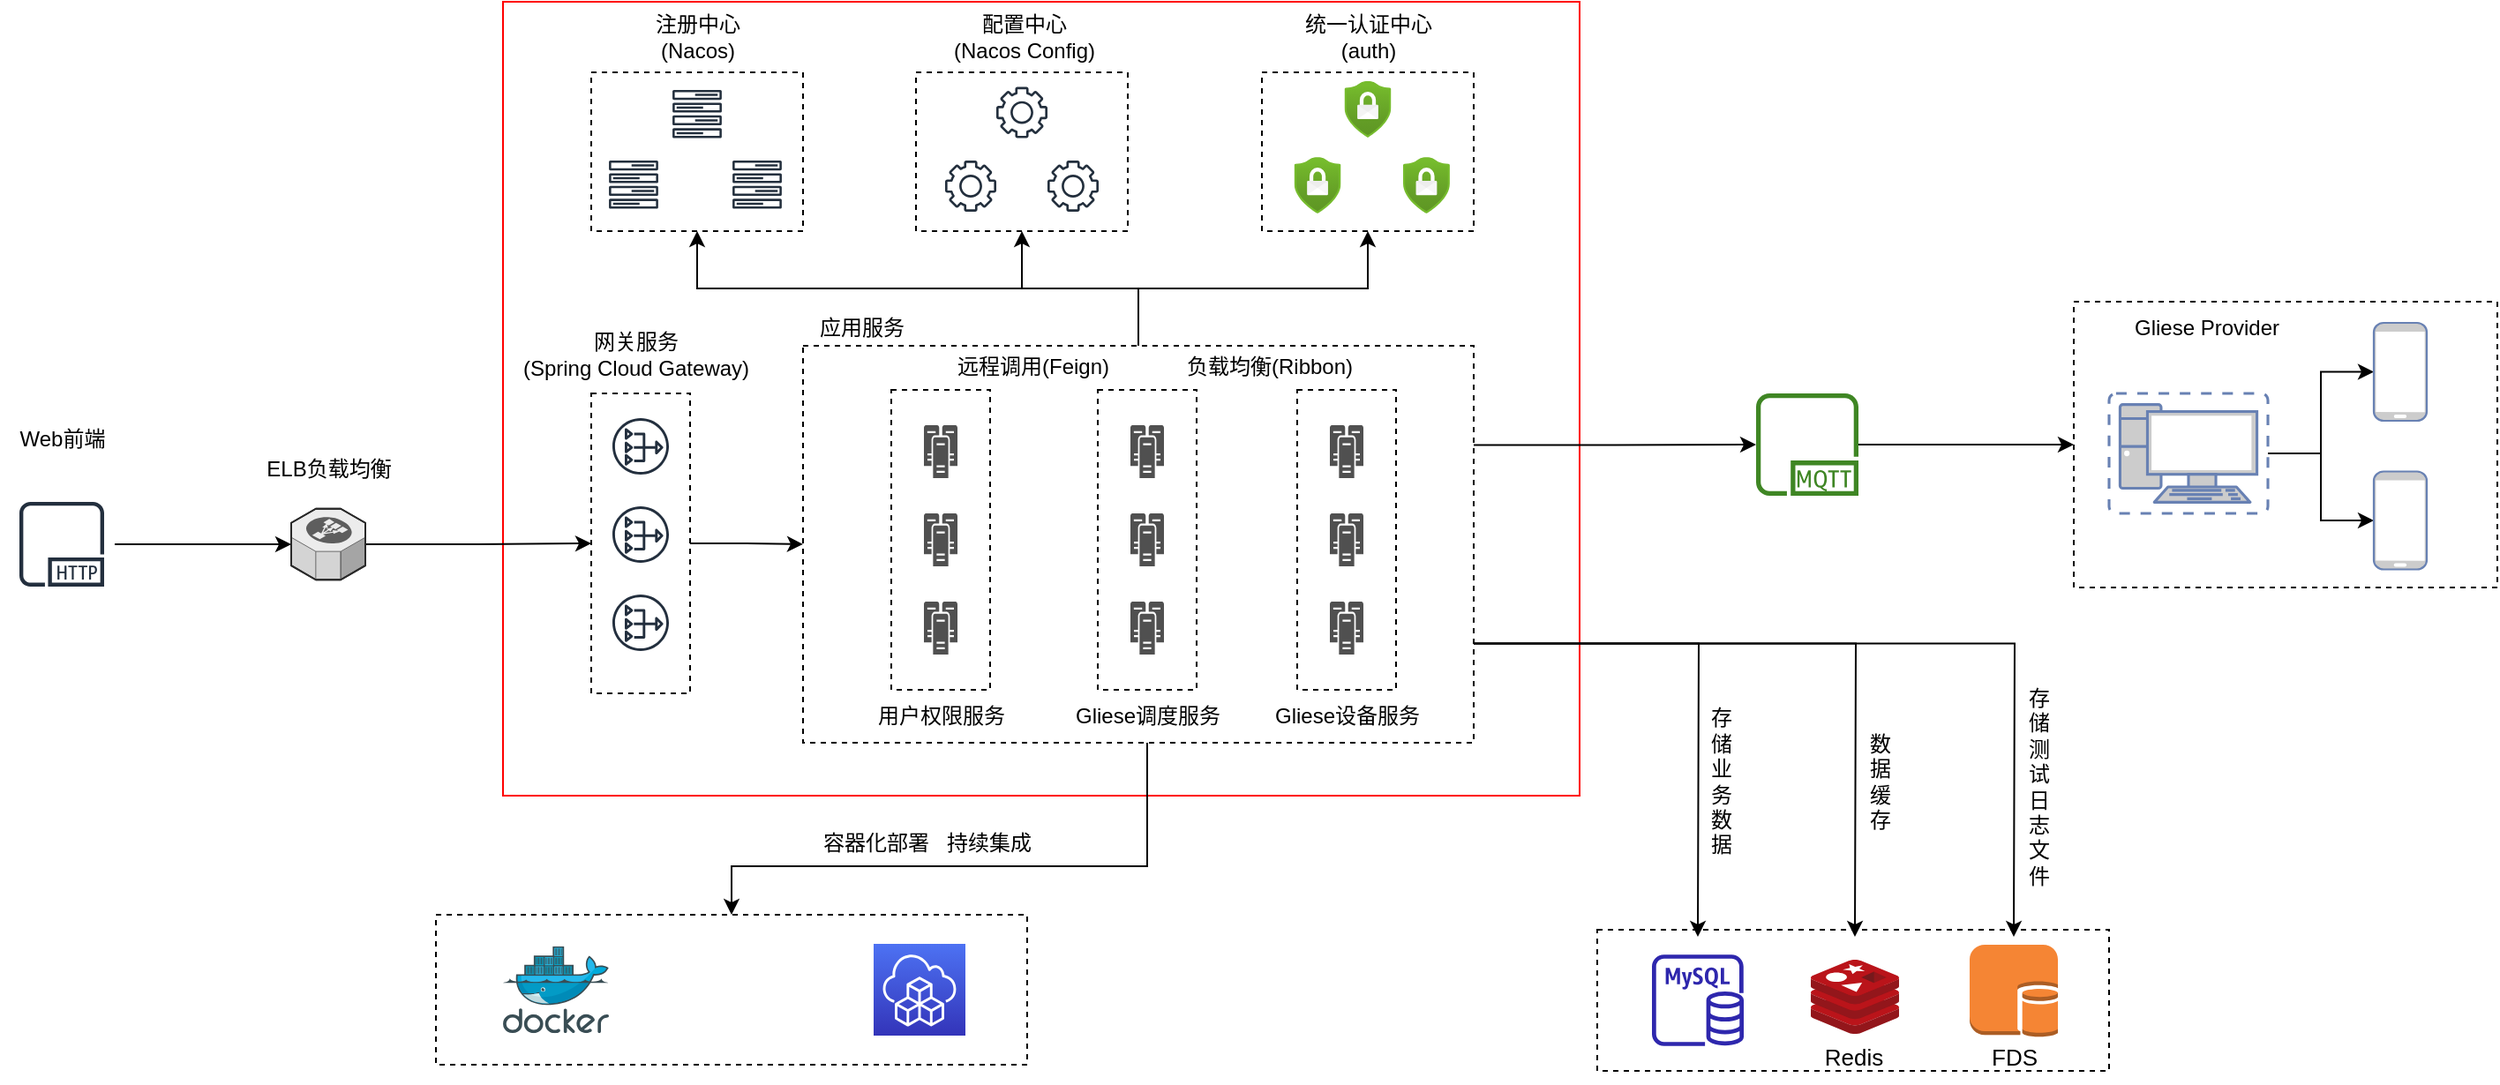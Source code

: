 <mxfile version="21.5.0" type="github">
  <diagram name="第 1 页" id="ApSRlv2NEaLqhRoTZmpI">
    <mxGraphModel dx="2260" dy="833" grid="1" gridSize="10" guides="1" tooltips="1" connect="1" arrows="1" fold="1" page="1" pageScale="1" pageWidth="827" pageHeight="1169" math="0" shadow="0">
      <root>
        <mxCell id="0" />
        <mxCell id="1" parent="0" />
        <mxCell id="MoBLjA9N_E7qoeCu4c8N-74" value="" style="rounded=0;whiteSpace=wrap;html=1;dashed=1;" vertex="1" parent="1">
          <mxGeometry x="142" y="957.5" width="335" height="85" as="geometry" />
        </mxCell>
        <mxCell id="ldGGTnW7YCRGI4fySrR4-1" value="" style="rounded=0;whiteSpace=wrap;html=1;strokeColor=#FF0000;" parent="1" vertex="1">
          <mxGeometry x="180" y="440" width="610" height="450" as="geometry" />
        </mxCell>
        <mxCell id="ldGGTnW7YCRGI4fySrR4-10" value="" style="group" parent="1" vertex="1" connectable="0">
          <mxGeometry x="414" y="480" width="120" height="90" as="geometry" />
        </mxCell>
        <mxCell id="ldGGTnW7YCRGI4fySrR4-6" value="" style="rounded=0;whiteSpace=wrap;html=1;dashed=1;" parent="ldGGTnW7YCRGI4fySrR4-10" vertex="1">
          <mxGeometry width="120" height="90" as="geometry" />
        </mxCell>
        <mxCell id="ldGGTnW7YCRGI4fySrR4-7" value="" style="sketch=0;outlineConnect=0;fontColor=#232F3E;gradientColor=none;fillColor=#232F3D;strokeColor=none;dashed=0;verticalLabelPosition=bottom;verticalAlign=top;align=center;html=1;fontSize=12;fontStyle=0;aspect=fixed;pointerEvents=1;shape=mxgraph.aws4.gear;" parent="ldGGTnW7YCRGI4fySrR4-10" vertex="1">
          <mxGeometry x="45.5" y="8.28" width="29" height="29" as="geometry" />
        </mxCell>
        <mxCell id="ldGGTnW7YCRGI4fySrR4-8" value="" style="sketch=0;outlineConnect=0;fontColor=#232F3E;gradientColor=none;fillColor=#232F3D;strokeColor=none;dashed=0;verticalLabelPosition=bottom;verticalAlign=top;align=center;html=1;fontSize=12;fontStyle=0;aspect=fixed;pointerEvents=1;shape=mxgraph.aws4.gear;" parent="ldGGTnW7YCRGI4fySrR4-10" vertex="1">
          <mxGeometry x="16.5" y="50" width="29" height="29" as="geometry" />
        </mxCell>
        <mxCell id="ldGGTnW7YCRGI4fySrR4-9" value="" style="sketch=0;outlineConnect=0;fontColor=#232F3E;gradientColor=none;fillColor=#232F3D;strokeColor=none;dashed=0;verticalLabelPosition=bottom;verticalAlign=top;align=center;html=1;fontSize=12;fontStyle=0;aspect=fixed;pointerEvents=1;shape=mxgraph.aws4.gear;" parent="ldGGTnW7YCRGI4fySrR4-10" vertex="1">
          <mxGeometry x="74.5" y="50" width="29" height="29" as="geometry" />
        </mxCell>
        <mxCell id="ldGGTnW7YCRGI4fySrR4-11" value="" style="group" parent="1" vertex="1" connectable="0">
          <mxGeometry x="230" y="480" width="120" height="90" as="geometry" />
        </mxCell>
        <mxCell id="ldGGTnW7YCRGI4fySrR4-2" value="" style="rounded=0;whiteSpace=wrap;html=1;dashed=1;" parent="ldGGTnW7YCRGI4fySrR4-11" vertex="1">
          <mxGeometry width="120" height="90" as="geometry" />
        </mxCell>
        <mxCell id="ldGGTnW7YCRGI4fySrR4-3" value="" style="sketch=0;outlineConnect=0;fontColor=#232F3E;gradientColor=none;fillColor=#232F3D;strokeColor=none;dashed=0;verticalLabelPosition=bottom;verticalAlign=top;align=center;html=1;fontSize=12;fontStyle=0;aspect=fixed;pointerEvents=1;shape=mxgraph.aws4.forums;" parent="ldGGTnW7YCRGI4fySrR4-11" vertex="1">
          <mxGeometry x="46" y="10" width="28" height="27.28" as="geometry" />
        </mxCell>
        <mxCell id="ldGGTnW7YCRGI4fySrR4-4" value="" style="sketch=0;outlineConnect=0;fontColor=#232F3E;gradientColor=none;fillColor=#232F3D;strokeColor=none;dashed=0;verticalLabelPosition=bottom;verticalAlign=top;align=center;html=1;fontSize=12;fontStyle=0;aspect=fixed;pointerEvents=1;shape=mxgraph.aws4.forums;" parent="ldGGTnW7YCRGI4fySrR4-11" vertex="1">
          <mxGeometry x="10" y="50" width="28" height="27.28" as="geometry" />
        </mxCell>
        <mxCell id="ldGGTnW7YCRGI4fySrR4-5" value="" style="sketch=0;outlineConnect=0;fontColor=#232F3E;gradientColor=none;fillColor=#232F3D;strokeColor=none;dashed=0;verticalLabelPosition=bottom;verticalAlign=top;align=center;html=1;fontSize=12;fontStyle=0;aspect=fixed;pointerEvents=1;shape=mxgraph.aws4.forums;" parent="ldGGTnW7YCRGI4fySrR4-11" vertex="1">
          <mxGeometry x="80" y="50" width="28" height="27.28" as="geometry" />
        </mxCell>
        <mxCell id="ldGGTnW7YCRGI4fySrR4-16" value="" style="group" parent="1" vertex="1" connectable="0">
          <mxGeometry x="230" y="662" width="56" height="170" as="geometry" />
        </mxCell>
        <mxCell id="ldGGTnW7YCRGI4fySrR4-12" value="" style="rounded=0;whiteSpace=wrap;html=1;dashed=1;" parent="ldGGTnW7YCRGI4fySrR4-16" vertex="1">
          <mxGeometry width="56" height="170" as="geometry" />
        </mxCell>
        <mxCell id="ldGGTnW7YCRGI4fySrR4-13" value="" style="sketch=0;outlineConnect=0;fontColor=#232F3E;gradientColor=none;strokeColor=#232F3E;fillColor=#ffffff;dashed=0;verticalLabelPosition=bottom;verticalAlign=top;align=center;html=1;fontSize=12;fontStyle=0;aspect=fixed;shape=mxgraph.aws4.resourceIcon;resIcon=mxgraph.aws4.nat_gateway;" parent="ldGGTnW7YCRGI4fySrR4-16" vertex="1">
          <mxGeometry x="8" y="10" width="40" height="40" as="geometry" />
        </mxCell>
        <mxCell id="ldGGTnW7YCRGI4fySrR4-14" value="" style="sketch=0;outlineConnect=0;fontColor=#232F3E;gradientColor=none;strokeColor=#232F3E;fillColor=#ffffff;dashed=0;verticalLabelPosition=bottom;verticalAlign=top;align=center;html=1;fontSize=12;fontStyle=0;aspect=fixed;shape=mxgraph.aws4.resourceIcon;resIcon=mxgraph.aws4.nat_gateway;" parent="ldGGTnW7YCRGI4fySrR4-16" vertex="1">
          <mxGeometry x="8" y="60" width="40" height="40" as="geometry" />
        </mxCell>
        <mxCell id="ldGGTnW7YCRGI4fySrR4-15" value="" style="sketch=0;outlineConnect=0;fontColor=#232F3E;gradientColor=none;strokeColor=#232F3E;fillColor=#ffffff;dashed=0;verticalLabelPosition=bottom;verticalAlign=top;align=center;html=1;fontSize=12;fontStyle=0;aspect=fixed;shape=mxgraph.aws4.resourceIcon;resIcon=mxgraph.aws4.nat_gateway;" parent="ldGGTnW7YCRGI4fySrR4-16" vertex="1">
          <mxGeometry x="8" y="110" width="40" height="40" as="geometry" />
        </mxCell>
        <mxCell id="MoBLjA9N_E7qoeCu4c8N-61" style="edgeStyle=orthogonalEdgeStyle;rounded=0;orthogonalLoop=1;jettySize=auto;html=1;exitX=1;exitY=0.25;exitDx=0;exitDy=0;" edge="1" parent="1" source="ldGGTnW7YCRGI4fySrR4-17" target="MoBLjA9N_E7qoeCu4c8N-51">
          <mxGeometry relative="1" as="geometry" />
        </mxCell>
        <mxCell id="MoBLjA9N_E7qoeCu4c8N-70" style="edgeStyle=orthogonalEdgeStyle;rounded=0;orthogonalLoop=1;jettySize=auto;html=1;exitX=0.5;exitY=0;exitDx=0;exitDy=0;entryX=0.5;entryY=1;entryDx=0;entryDy=0;" edge="1" parent="1" source="ldGGTnW7YCRGI4fySrR4-17" target="ldGGTnW7YCRGI4fySrR4-2">
          <mxGeometry relative="1" as="geometry" />
        </mxCell>
        <mxCell id="MoBLjA9N_E7qoeCu4c8N-71" style="edgeStyle=orthogonalEdgeStyle;rounded=0;orthogonalLoop=1;jettySize=auto;html=1;exitX=0.5;exitY=0;exitDx=0;exitDy=0;entryX=0.5;entryY=1;entryDx=0;entryDy=0;" edge="1" parent="1" source="ldGGTnW7YCRGI4fySrR4-17" target="ldGGTnW7YCRGI4fySrR4-6">
          <mxGeometry relative="1" as="geometry" />
        </mxCell>
        <mxCell id="MoBLjA9N_E7qoeCu4c8N-72" style="edgeStyle=orthogonalEdgeStyle;rounded=0;orthogonalLoop=1;jettySize=auto;html=1;exitX=0.5;exitY=0;exitDx=0;exitDy=0;entryX=0.5;entryY=1;entryDx=0;entryDy=0;" edge="1" parent="1" source="ldGGTnW7YCRGI4fySrR4-17" target="MoBLjA9N_E7qoeCu4c8N-2">
          <mxGeometry relative="1" as="geometry" />
        </mxCell>
        <mxCell id="ldGGTnW7YCRGI4fySrR4-17" value="" style="rounded=0;whiteSpace=wrap;html=1;dashed=1;" parent="1" vertex="1">
          <mxGeometry x="350" y="635" width="380" height="225" as="geometry" />
        </mxCell>
        <mxCell id="ldGGTnW7YCRGI4fySrR4-22" value="" style="group" parent="1" vertex="1" connectable="0">
          <mxGeometry x="400" y="660" width="56" height="170" as="geometry" />
        </mxCell>
        <mxCell id="ldGGTnW7YCRGI4fySrR4-18" value="" style="rounded=0;whiteSpace=wrap;html=1;dashed=1;" parent="ldGGTnW7YCRGI4fySrR4-22" vertex="1">
          <mxGeometry width="56" height="170" as="geometry" />
        </mxCell>
        <mxCell id="ldGGTnW7YCRGI4fySrR4-19" value="" style="sketch=0;pointerEvents=1;shadow=0;dashed=0;html=1;strokeColor=none;fillColor=#505050;labelPosition=center;verticalLabelPosition=bottom;verticalAlign=top;outlineConnect=0;align=center;shape=mxgraph.office.servers.cluster_server;" parent="ldGGTnW7YCRGI4fySrR4-22" vertex="1">
          <mxGeometry x="18.5" y="20" width="19" height="30" as="geometry" />
        </mxCell>
        <mxCell id="ldGGTnW7YCRGI4fySrR4-20" value="" style="sketch=0;pointerEvents=1;shadow=0;dashed=0;html=1;strokeColor=none;fillColor=#505050;labelPosition=center;verticalLabelPosition=bottom;verticalAlign=top;outlineConnect=0;align=center;shape=mxgraph.office.servers.cluster_server;" parent="ldGGTnW7YCRGI4fySrR4-22" vertex="1">
          <mxGeometry x="18.5" y="70" width="19" height="30" as="geometry" />
        </mxCell>
        <mxCell id="ldGGTnW7YCRGI4fySrR4-21" value="" style="sketch=0;pointerEvents=1;shadow=0;dashed=0;html=1;strokeColor=none;fillColor=#505050;labelPosition=center;verticalLabelPosition=bottom;verticalAlign=top;outlineConnect=0;align=center;shape=mxgraph.office.servers.cluster_server;" parent="ldGGTnW7YCRGI4fySrR4-22" vertex="1">
          <mxGeometry x="18.5" y="120" width="19" height="30" as="geometry" />
        </mxCell>
        <mxCell id="ldGGTnW7YCRGI4fySrR4-23" value="" style="group" parent="1" vertex="1" connectable="0">
          <mxGeometry x="517" y="660" width="56" height="170" as="geometry" />
        </mxCell>
        <mxCell id="ldGGTnW7YCRGI4fySrR4-24" value="" style="rounded=0;whiteSpace=wrap;html=1;dashed=1;" parent="ldGGTnW7YCRGI4fySrR4-23" vertex="1">
          <mxGeometry width="56" height="170" as="geometry" />
        </mxCell>
        <mxCell id="ldGGTnW7YCRGI4fySrR4-25" value="" style="sketch=0;pointerEvents=1;shadow=0;dashed=0;html=1;strokeColor=none;fillColor=#505050;labelPosition=center;verticalLabelPosition=bottom;verticalAlign=top;outlineConnect=0;align=center;shape=mxgraph.office.servers.cluster_server;" parent="ldGGTnW7YCRGI4fySrR4-23" vertex="1">
          <mxGeometry x="18.5" y="20" width="19" height="30" as="geometry" />
        </mxCell>
        <mxCell id="ldGGTnW7YCRGI4fySrR4-26" value="" style="sketch=0;pointerEvents=1;shadow=0;dashed=0;html=1;strokeColor=none;fillColor=#505050;labelPosition=center;verticalLabelPosition=bottom;verticalAlign=top;outlineConnect=0;align=center;shape=mxgraph.office.servers.cluster_server;" parent="ldGGTnW7YCRGI4fySrR4-23" vertex="1">
          <mxGeometry x="18.5" y="70" width="19" height="30" as="geometry" />
        </mxCell>
        <mxCell id="ldGGTnW7YCRGI4fySrR4-27" value="" style="sketch=0;pointerEvents=1;shadow=0;dashed=0;html=1;strokeColor=none;fillColor=#505050;labelPosition=center;verticalLabelPosition=bottom;verticalAlign=top;outlineConnect=0;align=center;shape=mxgraph.office.servers.cluster_server;" parent="ldGGTnW7YCRGI4fySrR4-23" vertex="1">
          <mxGeometry x="18.5" y="120" width="19" height="30" as="geometry" />
        </mxCell>
        <mxCell id="MoBLjA9N_E7qoeCu4c8N-44" style="edgeStyle=orthogonalEdgeStyle;rounded=0;orthogonalLoop=1;jettySize=auto;html=1;entryX=0;entryY=0.5;entryDx=0;entryDy=0;" edge="1" parent="1" source="ldGGTnW7YCRGI4fySrR4-28" target="ldGGTnW7YCRGI4fySrR4-12">
          <mxGeometry relative="1" as="geometry" />
        </mxCell>
        <mxCell id="ldGGTnW7YCRGI4fySrR4-28" value="" style="verticalLabelPosition=bottom;html=1;verticalAlign=top;strokeWidth=1;align=center;outlineConnect=0;dashed=0;outlineConnect=0;shape=mxgraph.aws3d.elasticLoadBalancing;fillColor=#ECECEC;strokeColor=#5E5E5E;aspect=fixed;" parent="1" vertex="1">
          <mxGeometry x="60" y="727.37" width="42" height="40.25" as="geometry" />
        </mxCell>
        <mxCell id="MoBLjA9N_E7qoeCu4c8N-12" value="" style="group" vertex="1" connectable="0" parent="1">
          <mxGeometry x="610" y="480" width="120" height="90" as="geometry" />
        </mxCell>
        <mxCell id="MoBLjA9N_E7qoeCu4c8N-2" value="" style="rounded=0;whiteSpace=wrap;html=1;dashed=1;container=0;" vertex="1" parent="MoBLjA9N_E7qoeCu4c8N-12">
          <mxGeometry width="120" height="90" as="geometry" />
        </mxCell>
        <mxCell id="MoBLjA9N_E7qoeCu4c8N-9" value="" style="image;aspect=fixed;html=1;points=[];align=center;fontSize=12;image=img/lib/azure2/security/Security_Center.svg;" vertex="1" parent="MoBLjA9N_E7qoeCu4c8N-12">
          <mxGeometry x="46.76" y="4.86" width="26.47" height="32.14" as="geometry" />
        </mxCell>
        <mxCell id="MoBLjA9N_E7qoeCu4c8N-10" value="" style="image;aspect=fixed;html=1;points=[];align=center;fontSize=12;image=img/lib/azure2/security/Security_Center.svg;" vertex="1" parent="MoBLjA9N_E7qoeCu4c8N-12">
          <mxGeometry x="18.29" y="47.93" width="26.47" height="32.14" as="geometry" />
        </mxCell>
        <mxCell id="MoBLjA9N_E7qoeCu4c8N-11" value="" style="image;aspect=fixed;html=1;points=[];align=center;fontSize=12;image=img/lib/azure2/security/Security_Center.svg;" vertex="1" parent="MoBLjA9N_E7qoeCu4c8N-12">
          <mxGeometry x="80" y="47.93" width="26.47" height="32.14" as="geometry" />
        </mxCell>
        <mxCell id="MoBLjA9N_E7qoeCu4c8N-13" value="" style="group" vertex="1" connectable="0" parent="1">
          <mxGeometry x="630" y="660" width="56" height="170" as="geometry" />
        </mxCell>
        <mxCell id="MoBLjA9N_E7qoeCu4c8N-14" value="" style="rounded=0;whiteSpace=wrap;html=1;dashed=1;" vertex="1" parent="MoBLjA9N_E7qoeCu4c8N-13">
          <mxGeometry width="56" height="170" as="geometry" />
        </mxCell>
        <mxCell id="MoBLjA9N_E7qoeCu4c8N-15" value="" style="sketch=0;pointerEvents=1;shadow=0;dashed=0;html=1;strokeColor=none;fillColor=#505050;labelPosition=center;verticalLabelPosition=bottom;verticalAlign=top;outlineConnect=0;align=center;shape=mxgraph.office.servers.cluster_server;" vertex="1" parent="MoBLjA9N_E7qoeCu4c8N-13">
          <mxGeometry x="18.5" y="20" width="19" height="30" as="geometry" />
        </mxCell>
        <mxCell id="MoBLjA9N_E7qoeCu4c8N-16" value="" style="sketch=0;pointerEvents=1;shadow=0;dashed=0;html=1;strokeColor=none;fillColor=#505050;labelPosition=center;verticalLabelPosition=bottom;verticalAlign=top;outlineConnect=0;align=center;shape=mxgraph.office.servers.cluster_server;" vertex="1" parent="MoBLjA9N_E7qoeCu4c8N-13">
          <mxGeometry x="18.5" y="70" width="19" height="30" as="geometry" />
        </mxCell>
        <mxCell id="MoBLjA9N_E7qoeCu4c8N-17" value="" style="sketch=0;pointerEvents=1;shadow=0;dashed=0;html=1;strokeColor=none;fillColor=#505050;labelPosition=center;verticalLabelPosition=bottom;verticalAlign=top;outlineConnect=0;align=center;shape=mxgraph.office.servers.cluster_server;" vertex="1" parent="MoBLjA9N_E7qoeCu4c8N-13">
          <mxGeometry x="18.5" y="120" width="19" height="30" as="geometry" />
        </mxCell>
        <mxCell id="MoBLjA9N_E7qoeCu4c8N-20" value="" style="image;sketch=0;aspect=fixed;html=1;points=[];align=center;fontSize=12;image=img/lib/mscae/Docker.svg;" vertex="1" parent="1">
          <mxGeometry x="180" y="975.4" width="60" height="49.2" as="geometry" />
        </mxCell>
        <mxCell id="MoBLjA9N_E7qoeCu4c8N-29" value="" style="shape=image;html=1;verticalAlign=top;verticalLabelPosition=bottom;labelBackgroundColor=#ffffff;imageAspect=0;aspect=fixed;image=https://cdn4.iconfinder.com/data/icons/socialcones/508/Gitlab-128.png" vertex="1" parent="1">
          <mxGeometry x="280" y="966" width="68" height="68" as="geometry" />
        </mxCell>
        <mxCell id="MoBLjA9N_E7qoeCu4c8N-32" value="" style="group" vertex="1" connectable="0" parent="1">
          <mxGeometry x="800" y="966" width="290" height="87" as="geometry" />
        </mxCell>
        <mxCell id="MoBLjA9N_E7qoeCu4c8N-22" value="" style="rounded=0;whiteSpace=wrap;html=1;dashed=1;" vertex="1" parent="MoBLjA9N_E7qoeCu4c8N-32">
          <mxGeometry width="290" height="80" as="geometry" />
        </mxCell>
        <mxCell id="MoBLjA9N_E7qoeCu4c8N-23" value="" style="image;sketch=0;aspect=fixed;html=1;points=[];align=center;fontSize=12;image=img/lib/mscae/Cache_Redis_Product.svg;" vertex="1" parent="MoBLjA9N_E7qoeCu4c8N-32">
          <mxGeometry x="121" y="17" width="50" height="42" as="geometry" />
        </mxCell>
        <mxCell id="MoBLjA9N_E7qoeCu4c8N-24" value="" style="sketch=0;outlineConnect=0;fontColor=#232F3E;gradientColor=none;fillColor=#2E27AD;strokeColor=none;dashed=0;verticalLabelPosition=bottom;verticalAlign=top;align=center;html=1;fontSize=12;fontStyle=0;aspect=fixed;pointerEvents=1;shape=mxgraph.aws4.rds_mysql_instance;" vertex="1" parent="MoBLjA9N_E7qoeCu4c8N-32">
          <mxGeometry x="31" y="14" width="52" height="52" as="geometry" />
        </mxCell>
        <mxCell id="MoBLjA9N_E7qoeCu4c8N-25" value="" style="outlineConnect=0;dashed=0;verticalLabelPosition=bottom;verticalAlign=top;align=center;html=1;shape=mxgraph.aws3.db_on_instance;fillColor=#F58534;gradientColor=none;" vertex="1" parent="MoBLjA9N_E7qoeCu4c8N-32">
          <mxGeometry x="211" y="8.5" width="50" height="52.5" as="geometry" />
        </mxCell>
        <mxCell id="MoBLjA9N_E7qoeCu4c8N-30" value="&lt;font style=&quot;font-size: 13px;&quot;&gt;FDS&lt;/font&gt;" style="text;html=1;align=center;verticalAlign=middle;resizable=0;points=[];autosize=1;strokeColor=none;fillColor=none;" vertex="1" parent="MoBLjA9N_E7qoeCu4c8N-32">
          <mxGeometry x="211" y="57" width="50" height="30" as="geometry" />
        </mxCell>
        <mxCell id="MoBLjA9N_E7qoeCu4c8N-31" value="&lt;font style=&quot;font-size: 13px;&quot;&gt;Redis&lt;/font&gt;" style="text;html=1;align=center;verticalAlign=middle;resizable=0;points=[];autosize=1;strokeColor=none;fillColor=none;" vertex="1" parent="MoBLjA9N_E7qoeCu4c8N-32">
          <mxGeometry x="115" y="57" width="60" height="30" as="geometry" />
        </mxCell>
        <mxCell id="MoBLjA9N_E7qoeCu4c8N-77" style="edgeStyle=orthogonalEdgeStyle;rounded=0;orthogonalLoop=1;jettySize=auto;html=1;entryX=0.5;entryY=0;entryDx=0;entryDy=0;" edge="1" parent="1" source="MoBLjA9N_E7qoeCu4c8N-33" target="MoBLjA9N_E7qoeCu4c8N-74">
          <mxGeometry relative="1" as="geometry">
            <Array as="points">
              <mxPoint x="545" y="930" />
              <mxPoint x="310" y="930" />
            </Array>
          </mxGeometry>
        </mxCell>
        <mxCell id="MoBLjA9N_E7qoeCu4c8N-33" value="Gliese调度服务" style="text;html=1;align=center;verticalAlign=middle;resizable=0;points=[];autosize=1;strokeColor=none;fillColor=none;" vertex="1" parent="1">
          <mxGeometry x="490" y="830" width="110" height="30" as="geometry" />
        </mxCell>
        <mxCell id="MoBLjA9N_E7qoeCu4c8N-34" value="Gliese设备服务" style="text;html=1;align=center;verticalAlign=middle;resizable=0;points=[];autosize=1;strokeColor=none;fillColor=none;" vertex="1" parent="1">
          <mxGeometry x="603" y="830" width="110" height="30" as="geometry" />
        </mxCell>
        <mxCell id="MoBLjA9N_E7qoeCu4c8N-35" value="用户权限服务" style="text;html=1;align=center;verticalAlign=middle;resizable=0;points=[];autosize=1;strokeColor=none;fillColor=none;" vertex="1" parent="1">
          <mxGeometry x="378" y="830" width="100" height="30" as="geometry" />
        </mxCell>
        <mxCell id="MoBLjA9N_E7qoeCu4c8N-36" value="统一认证中心&lt;br&gt;(auth)" style="text;html=1;align=center;verticalAlign=middle;resizable=0;points=[];autosize=1;strokeColor=none;fillColor=none;" vertex="1" parent="1">
          <mxGeometry x="620" y="440" width="100" height="40" as="geometry" />
        </mxCell>
        <mxCell id="MoBLjA9N_E7qoeCu4c8N-37" value="配置中心&lt;br&gt;(Nacos Config)" style="text;html=1;align=center;verticalAlign=middle;resizable=0;points=[];autosize=1;strokeColor=none;fillColor=none;" vertex="1" parent="1">
          <mxGeometry x="425" y="440" width="100" height="40" as="geometry" />
        </mxCell>
        <mxCell id="MoBLjA9N_E7qoeCu4c8N-38" value="注册中心&lt;br&gt;(Nacos)" style="text;html=1;align=center;verticalAlign=middle;resizable=0;points=[];autosize=1;strokeColor=none;fillColor=none;" vertex="1" parent="1">
          <mxGeometry x="255" y="440" width="70" height="40" as="geometry" />
        </mxCell>
        <mxCell id="MoBLjA9N_E7qoeCu4c8N-39" value="网关服务&lt;br&gt;(Spring Cloud Gateway)" style="text;html=1;align=center;verticalAlign=middle;resizable=0;points=[];autosize=1;strokeColor=none;fillColor=none;" vertex="1" parent="1">
          <mxGeometry x="180" y="620" width="150" height="40" as="geometry" />
        </mxCell>
        <mxCell id="MoBLjA9N_E7qoeCu4c8N-40" value="ELB负载均衡" style="text;html=1;align=center;verticalAlign=middle;resizable=0;points=[];autosize=1;strokeColor=none;fillColor=none;" vertex="1" parent="1">
          <mxGeometry x="36" y="690" width="90" height="30" as="geometry" />
        </mxCell>
        <mxCell id="MoBLjA9N_E7qoeCu4c8N-43" style="edgeStyle=orthogonalEdgeStyle;rounded=0;orthogonalLoop=1;jettySize=auto;html=1;" edge="1" parent="1" source="MoBLjA9N_E7qoeCu4c8N-41" target="ldGGTnW7YCRGI4fySrR4-28">
          <mxGeometry relative="1" as="geometry" />
        </mxCell>
        <mxCell id="MoBLjA9N_E7qoeCu4c8N-41" value="" style="sketch=0;outlineConnect=0;fontColor=#232F3E;gradientColor=none;strokeColor=#232F3E;fillColor=#ffffff;dashed=0;verticalLabelPosition=bottom;verticalAlign=top;align=center;html=1;fontSize=12;fontStyle=0;aspect=fixed;shape=mxgraph.aws4.resourceIcon;resIcon=mxgraph.aws4.http_protocol;" vertex="1" parent="1">
          <mxGeometry x="-100" y="717.49" width="60" height="60" as="geometry" />
        </mxCell>
        <mxCell id="MoBLjA9N_E7qoeCu4c8N-42" value="Web前端" style="text;html=1;align=center;verticalAlign=middle;resizable=0;points=[];autosize=1;strokeColor=none;fillColor=none;" vertex="1" parent="1">
          <mxGeometry x="-105" y="672.5" width="70" height="30" as="geometry" />
        </mxCell>
        <mxCell id="MoBLjA9N_E7qoeCu4c8N-45" style="edgeStyle=orthogonalEdgeStyle;rounded=0;orthogonalLoop=1;jettySize=auto;html=1;" edge="1" parent="1" source="ldGGTnW7YCRGI4fySrR4-12" target="ldGGTnW7YCRGI4fySrR4-17">
          <mxGeometry relative="1" as="geometry" />
        </mxCell>
        <mxCell id="MoBLjA9N_E7qoeCu4c8N-48" value="远程调用(Feign)" style="text;html=1;align=center;verticalAlign=middle;resizable=0;points=[];autosize=1;strokeColor=none;fillColor=none;" vertex="1" parent="1">
          <mxGeometry x="425" y="632" width="110" height="30" as="geometry" />
        </mxCell>
        <mxCell id="MoBLjA9N_E7qoeCu4c8N-49" value="负载均衡(Ribbon)" style="text;html=1;align=center;verticalAlign=middle;resizable=0;points=[];autosize=1;strokeColor=none;fillColor=none;" vertex="1" parent="1">
          <mxGeometry x="554" y="632" width="120" height="30" as="geometry" />
        </mxCell>
        <mxCell id="MoBLjA9N_E7qoeCu4c8N-67" style="edgeStyle=orthogonalEdgeStyle;rounded=0;orthogonalLoop=1;jettySize=auto;html=1;entryX=0;entryY=0.5;entryDx=0;entryDy=0;" edge="1" parent="1" source="MoBLjA9N_E7qoeCu4c8N-51" target="MoBLjA9N_E7qoeCu4c8N-62">
          <mxGeometry relative="1" as="geometry" />
        </mxCell>
        <mxCell id="MoBLjA9N_E7qoeCu4c8N-51" value="" style="sketch=0;outlineConnect=0;fontColor=#232F3E;gradientColor=none;fillColor=#3F8624;strokeColor=none;dashed=0;verticalLabelPosition=bottom;verticalAlign=top;align=center;html=1;fontSize=12;fontStyle=0;aspect=fixed;pointerEvents=1;shape=mxgraph.aws4.mqtt_protocol;" vertex="1" parent="1">
          <mxGeometry x="890" y="662" width="58" height="58" as="geometry" />
        </mxCell>
        <mxCell id="MoBLjA9N_E7qoeCu4c8N-54" style="edgeStyle=orthogonalEdgeStyle;rounded=0;orthogonalLoop=1;jettySize=auto;html=1;exitX=1;exitY=0.75;exitDx=0;exitDy=0;" edge="1" parent="1" source="ldGGTnW7YCRGI4fySrR4-17">
          <mxGeometry relative="1" as="geometry">
            <mxPoint x="857" y="970" as="targetPoint" />
          </mxGeometry>
        </mxCell>
        <mxCell id="MoBLjA9N_E7qoeCu4c8N-55" style="edgeStyle=orthogonalEdgeStyle;rounded=0;orthogonalLoop=1;jettySize=auto;html=1;exitX=1;exitY=0.75;exitDx=0;exitDy=0;" edge="1" parent="1" source="ldGGTnW7YCRGI4fySrR4-17">
          <mxGeometry relative="1" as="geometry">
            <mxPoint x="946" y="970" as="targetPoint" />
          </mxGeometry>
        </mxCell>
        <mxCell id="MoBLjA9N_E7qoeCu4c8N-56" style="edgeStyle=orthogonalEdgeStyle;rounded=0;orthogonalLoop=1;jettySize=auto;html=1;exitX=1;exitY=0.75;exitDx=0;exitDy=0;" edge="1" parent="1" source="ldGGTnW7YCRGI4fySrR4-17">
          <mxGeometry relative="1" as="geometry">
            <mxPoint x="1036" y="970" as="targetPoint" />
          </mxGeometry>
        </mxCell>
        <mxCell id="MoBLjA9N_E7qoeCu4c8N-58" value="存&lt;br&gt;储&lt;br&gt;业&lt;br&gt;务&lt;br&gt;数&lt;br&gt;据" style="text;html=1;align=center;verticalAlign=middle;resizable=0;points=[];autosize=1;strokeColor=none;fillColor=none;" vertex="1" parent="1">
          <mxGeometry x="850" y="832" width="40" height="100" as="geometry" />
        </mxCell>
        <mxCell id="MoBLjA9N_E7qoeCu4c8N-59" value="数&lt;br&gt;据&lt;br&gt;缓&lt;br&gt;存" style="text;html=1;align=center;verticalAlign=middle;resizable=0;points=[];autosize=1;strokeColor=none;fillColor=none;" vertex="1" parent="1">
          <mxGeometry x="940" y="847" width="40" height="70" as="geometry" />
        </mxCell>
        <mxCell id="MoBLjA9N_E7qoeCu4c8N-60" value="存&lt;br&gt;储&lt;br&gt;测&lt;br&gt;试&lt;br&gt;日&lt;br&gt;志&lt;br&gt;文&lt;br&gt;件" style="text;html=1;align=center;verticalAlign=middle;resizable=0;points=[];autosize=1;strokeColor=none;fillColor=none;" vertex="1" parent="1">
          <mxGeometry x="1030" y="820" width="40" height="130" as="geometry" />
        </mxCell>
        <mxCell id="MoBLjA9N_E7qoeCu4c8N-63" value="" style="sketch=0;points=[[0,0,0],[0.25,0,0],[0.5,0,0],[0.75,0,0],[1,0,0],[0,1,0],[0.25,1,0],[0.5,1,0],[0.75,1,0],[1,1,0],[0,0.25,0],[0,0.5,0],[0,0.75,0],[1,0.25,0],[1,0.5,0],[1,0.75,0]];outlineConnect=0;fontColor=#232F3E;gradientColor=#4D72F3;gradientDirection=north;fillColor=#3334B9;strokeColor=#ffffff;dashed=0;verticalLabelPosition=bottom;verticalAlign=top;align=center;html=1;fontSize=12;fontStyle=0;aspect=fixed;shape=mxgraph.aws4.resourceIcon;resIcon=mxgraph.aws4.cloud_development_kit;" vertex="1" parent="1">
          <mxGeometry x="390" y="974" width="52" height="52" as="geometry" />
        </mxCell>
        <mxCell id="MoBLjA9N_E7qoeCu4c8N-66" value="" style="group" vertex="1" connectable="0" parent="1">
          <mxGeometry x="1070" y="610" width="240" height="162" as="geometry" />
        </mxCell>
        <mxCell id="MoBLjA9N_E7qoeCu4c8N-62" value="" style="rounded=0;whiteSpace=wrap;html=1;dashed=1;" vertex="1" parent="MoBLjA9N_E7qoeCu4c8N-66">
          <mxGeometry width="240" height="162" as="geometry" />
        </mxCell>
        <mxCell id="MoBLjA9N_E7qoeCu4c8N-75" style="edgeStyle=orthogonalEdgeStyle;rounded=0;orthogonalLoop=1;jettySize=auto;html=1;exitX=1;exitY=0.5;exitDx=0;exitDy=0;exitPerimeter=0;" edge="1" parent="MoBLjA9N_E7qoeCu4c8N-66" source="MoBLjA9N_E7qoeCu4c8N-26" target="MoBLjA9N_E7qoeCu4c8N-64">
          <mxGeometry relative="1" as="geometry" />
        </mxCell>
        <mxCell id="MoBLjA9N_E7qoeCu4c8N-76" style="edgeStyle=orthogonalEdgeStyle;rounded=0;orthogonalLoop=1;jettySize=auto;html=1;exitX=1;exitY=0.5;exitDx=0;exitDy=0;exitPerimeter=0;entryX=0;entryY=0.5;entryDx=0;entryDy=0;entryPerimeter=0;" edge="1" parent="MoBLjA9N_E7qoeCu4c8N-66" source="MoBLjA9N_E7qoeCu4c8N-26" target="MoBLjA9N_E7qoeCu4c8N-27">
          <mxGeometry relative="1" as="geometry" />
        </mxCell>
        <mxCell id="MoBLjA9N_E7qoeCu4c8N-26" value="" style="fontColor=#0066CC;verticalAlign=top;verticalLabelPosition=bottom;labelPosition=center;align=center;html=1;outlineConnect=0;fillColor=#CCCCCC;strokeColor=#6881B3;gradientColor=none;gradientDirection=north;strokeWidth=2;shape=mxgraph.networks.virtual_pc;" vertex="1" parent="MoBLjA9N_E7qoeCu4c8N-66">
          <mxGeometry x="20" y="52" width="90" height="68" as="geometry" />
        </mxCell>
        <mxCell id="MoBLjA9N_E7qoeCu4c8N-27" value="" style="fontColor=#0066CC;verticalAlign=top;verticalLabelPosition=bottom;labelPosition=center;align=center;html=1;outlineConnect=0;fillColor=#CCCCCC;strokeColor=#6881B3;gradientColor=none;gradientDirection=north;strokeWidth=2;shape=mxgraph.networks.mobile;" vertex="1" parent="MoBLjA9N_E7qoeCu4c8N-66">
          <mxGeometry x="170" y="96.25" width="30" height="55.5" as="geometry" />
        </mxCell>
        <mxCell id="MoBLjA9N_E7qoeCu4c8N-64" value="" style="fontColor=#0066CC;verticalAlign=top;verticalLabelPosition=bottom;labelPosition=center;align=center;html=1;outlineConnect=0;fillColor=#CCCCCC;strokeColor=#6881B3;gradientColor=none;gradientDirection=north;strokeWidth=2;shape=mxgraph.networks.mobile;" vertex="1" parent="MoBLjA9N_E7qoeCu4c8N-66">
          <mxGeometry x="170" y="12" width="30" height="55.5" as="geometry" />
        </mxCell>
        <mxCell id="MoBLjA9N_E7qoeCu4c8N-65" value="Gliese Provider" style="text;html=1;align=center;verticalAlign=middle;resizable=0;points=[];autosize=1;strokeColor=none;fillColor=none;" vertex="1" parent="MoBLjA9N_E7qoeCu4c8N-66">
          <mxGeometry x="20" width="110" height="30" as="geometry" />
        </mxCell>
        <mxCell id="MoBLjA9N_E7qoeCu4c8N-73" value="应用服务" style="text;html=1;align=center;verticalAlign=middle;resizable=0;points=[];autosize=1;strokeColor=none;fillColor=none;" vertex="1" parent="1">
          <mxGeometry x="348" y="610" width="70" height="30" as="geometry" />
        </mxCell>
        <mxCell id="MoBLjA9N_E7qoeCu4c8N-78" value="容器化部署&amp;nbsp; &amp;nbsp;持续集成" style="text;html=1;align=center;verticalAlign=middle;resizable=0;points=[];autosize=1;strokeColor=none;fillColor=none;" vertex="1" parent="1">
          <mxGeometry x="350" y="902" width="140" height="30" as="geometry" />
        </mxCell>
      </root>
    </mxGraphModel>
  </diagram>
</mxfile>
